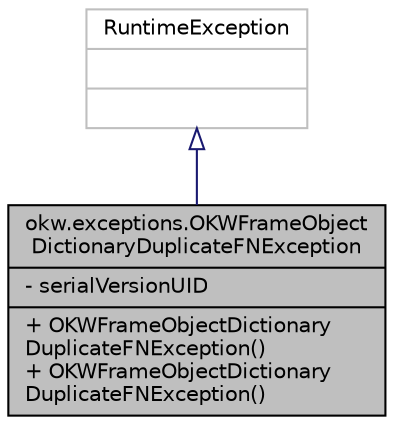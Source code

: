 digraph "okw.exceptions.OKWFrameObjectDictionaryDuplicateFNException"
{
 // INTERACTIVE_SVG=YES
 // LATEX_PDF_SIZE
  edge [fontname="Helvetica",fontsize="10",labelfontname="Helvetica",labelfontsize="10"];
  node [fontname="Helvetica",fontsize="10",shape=record];
  Node1 [label="{okw.exceptions.OKWFrameObject\lDictionaryDuplicateFNException\n|- serialVersionUID\l|+ OKWFrameObjectDictionary\lDuplicateFNException()\l+ OKWFrameObjectDictionary\lDuplicateFNException()\l}",height=0.2,width=0.4,color="black", fillcolor="grey75", style="filled", fontcolor="black",tooltip="Diese Ausnahme wird ausgelöst, wenn kein Fenster Objekt ausgewählt/gesetzt worden ist bevor ein Kindo..."];
  Node2 -> Node1 [dir="back",color="midnightblue",fontsize="10",style="solid",arrowtail="onormal",fontname="Helvetica"];
  Node2 [label="{RuntimeException\n||}",height=0.2,width=0.4,color="grey75", fillcolor="white", style="filled",tooltip=" "];
}
